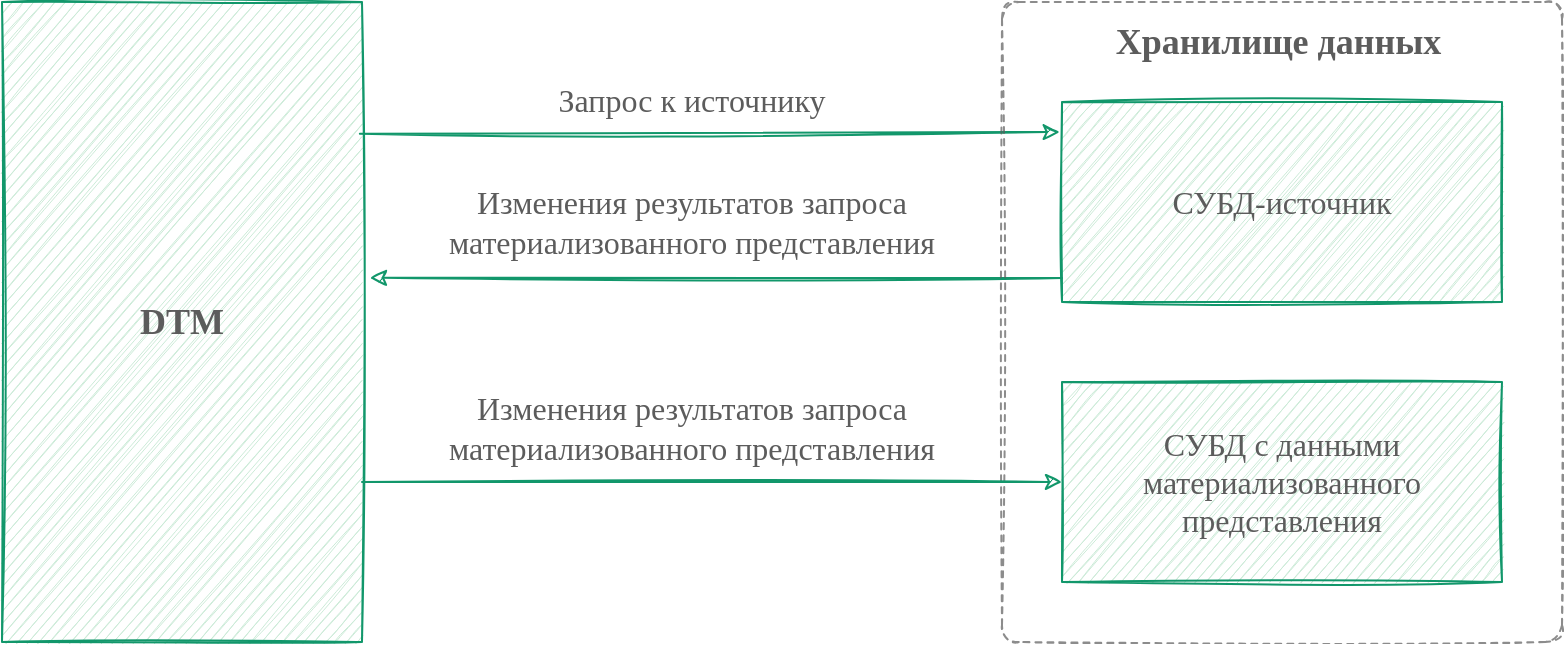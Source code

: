 <mxfile version="14.9.9" type="device"><diagram id="hXEoVdQ8e7Q-JEiOLON6" name="Page-1"><mxGraphModel dx="895" dy="1640" grid="1" gridSize="10" guides="1" tooltips="1" connect="1" arrows="1" fold="1" page="1" pageScale="1" pageWidth="800" pageHeight="340" math="0" shadow="0"><root><mxCell id="0"/><mxCell id="1" parent="0"/><mxCell id="spM0u6IQVomdAUYH0Orb-1" value="&lt;font color=&quot;#5c5c5c&quot; size=&quot;1&quot;&gt;&lt;b style=&quot;font-size: 18px&quot;&gt;DTM&lt;/b&gt;&lt;/font&gt;" style="rounded=0;whiteSpace=wrap;html=1;fontStyle=0;sketch=1;fontFamily=Comic Sans MS;strokeColor=#12976B;fillColor=#CCEBD8;" vertex="1" parent="1"><mxGeometry x="10" y="-1010" width="180" height="320" as="geometry"/></mxCell><mxCell id="spM0u6IQVomdAUYH0Orb-7" value="" style="endArrow=classic;html=1;shadow=0;fontFamily=Comic Sans MS;fontSize=11;sketch=1;strokeColor=#12976B;endFill=1;entryX=-0.005;entryY=0.15;entryDx=0;entryDy=0;entryPerimeter=0;exitX=0.994;exitY=0.206;exitDx=0;exitDy=0;exitPerimeter=0;" edge="1" parent="1" source="spM0u6IQVomdAUYH0Orb-1" target="spM0u6IQVomdAUYH0Orb-10"><mxGeometry width="50" height="50" relative="1" as="geometry"><mxPoint x="234" y="-945" as="sourcePoint"/><mxPoint x="537" y="-927" as="targetPoint"/></mxGeometry></mxCell><mxCell id="spM0u6IQVomdAUYH0Orb-8" value="" style="endArrow=none;html=1;shadow=0;fontFamily=Comic Sans MS;fontSize=11;sketch=1;strokeColor=#12976B;entryX=0;entryY=0.88;entryDx=0;entryDy=0;endFill=0;entryPerimeter=0;startArrow=classic;startFill=1;exitX=1.022;exitY=0.431;exitDx=0;exitDy=0;exitPerimeter=0;" edge="1" parent="1" source="spM0u6IQVomdAUYH0Orb-1" target="spM0u6IQVomdAUYH0Orb-10"><mxGeometry width="50" height="50" relative="1" as="geometry"><mxPoint x="233" y="-872" as="sourcePoint"/><mxPoint x="540" y="-750" as="targetPoint"/></mxGeometry></mxCell><mxCell id="spM0u6IQVomdAUYH0Orb-9" value="" style="rounded=1;whiteSpace=wrap;html=1;fillColor=none;arcSize=3;strokeColor=#5C5C5C;dashed=1;sketch=1;opacity=70;" vertex="1" parent="1"><mxGeometry x="510" y="-1010" width="280" height="320" as="geometry"/></mxCell><mxCell id="spM0u6IQVomdAUYH0Orb-10" value="&lt;font color=&quot;#5c5c5c&quot; size=&quot;3&quot;&gt;&lt;span&gt;СУБД-источник&lt;/span&gt;&lt;/font&gt;" style="rounded=0;whiteSpace=wrap;html=1;fontStyle=0;sketch=1;fontFamily=Comic Sans MS;strokeColor=#12976B;fillColor=#CCEBD8;" vertex="1" parent="1"><mxGeometry x="540" y="-960" width="220" height="100" as="geometry"/></mxCell><mxCell id="spM0u6IQVomdAUYH0Orb-11" value="&lt;font color=&quot;#5c5c5c&quot; size=&quot;3&quot;&gt;&lt;span&gt;СУБД с данными материализованного представления&lt;/span&gt;&lt;/font&gt;" style="rounded=0;whiteSpace=wrap;html=1;fontStyle=0;sketch=1;fontFamily=Comic Sans MS;strokeColor=#12976B;fillColor=#CCEBD8;" vertex="1" parent="1"><mxGeometry x="540" y="-820" width="220" height="100" as="geometry"/></mxCell><mxCell id="spM0u6IQVomdAUYH0Orb-13" value="&lt;font color=&quot;#5c5c5c&quot; face=&quot;Comic Sans MS&quot; size=&quot;1&quot;&gt;&lt;b style=&quot;font-size: 18px&quot;&gt;Хранилище данных&amp;nbsp;&lt;/b&gt;&lt;/font&gt;" style="text;html=1;strokeColor=none;fillColor=none;align=center;verticalAlign=middle;whiteSpace=wrap;rounded=0;" vertex="1" parent="1"><mxGeometry x="517.5" y="-1000" width="265" height="20" as="geometry"/></mxCell><mxCell id="spM0u6IQVomdAUYH0Orb-14" value="" style="endArrow=classic;html=1;shadow=0;fontFamily=Comic Sans MS;fontSize=11;sketch=1;strokeColor=#12976B;exitX=1;exitY=0.75;exitDx=0;exitDy=0;endFill=1;entryX=0;entryY=0.5;entryDx=0;entryDy=0;" edge="1" parent="1" source="spM0u6IQVomdAUYH0Orb-1" target="spM0u6IQVomdAUYH0Orb-11"><mxGeometry width="50" height="50" relative="1" as="geometry"><mxPoint x="271.08" y="-916.88" as="sourcePoint"/><mxPoint x="547" y="-917" as="targetPoint"/></mxGeometry></mxCell><mxCell id="spM0u6IQVomdAUYH0Orb-15" value="&lt;font color=&quot;#5c5c5c&quot; face=&quot;comic sans ms&quot; style=&quot;font-size: 16px&quot;&gt;Запрос к источнику&lt;/font&gt;" style="text;html=1;strokeColor=none;fillColor=none;align=center;verticalAlign=middle;whiteSpace=wrap;rounded=0;" vertex="1" parent="1"><mxGeometry x="255" y="-971" width="200" height="20" as="geometry"/></mxCell><mxCell id="spM0u6IQVomdAUYH0Orb-16" value="&lt;font color=&quot;#5c5c5c&quot; face=&quot;comic sans ms&quot; style=&quot;font-size: 16px&quot;&gt;Изменения&amp;nbsp;результатов запроса&lt;br&gt;материализованного&amp;nbsp;представления&lt;br&gt;&lt;/font&gt;" style="text;html=1;strokeColor=none;fillColor=none;align=center;verticalAlign=middle;whiteSpace=wrap;rounded=0;" vertex="1" parent="1"><mxGeometry x="230" y="-920" width="250" height="40" as="geometry"/></mxCell><mxCell id="spM0u6IQVomdAUYH0Orb-17" value="&lt;font color=&quot;#5c5c5c&quot; face=&quot;comic sans ms&quot; style=&quot;font-size: 16px&quot;&gt;Изменения&amp;nbsp;результатов запроса&lt;br&gt;материализованного&amp;nbsp;представления&lt;br&gt;&lt;/font&gt;" style="text;html=1;strokeColor=none;fillColor=none;align=center;verticalAlign=middle;whiteSpace=wrap;rounded=0;" vertex="1" parent="1"><mxGeometry x="230" y="-817" width="250" height="40" as="geometry"/></mxCell></root></mxGraphModel></diagram></mxfile>